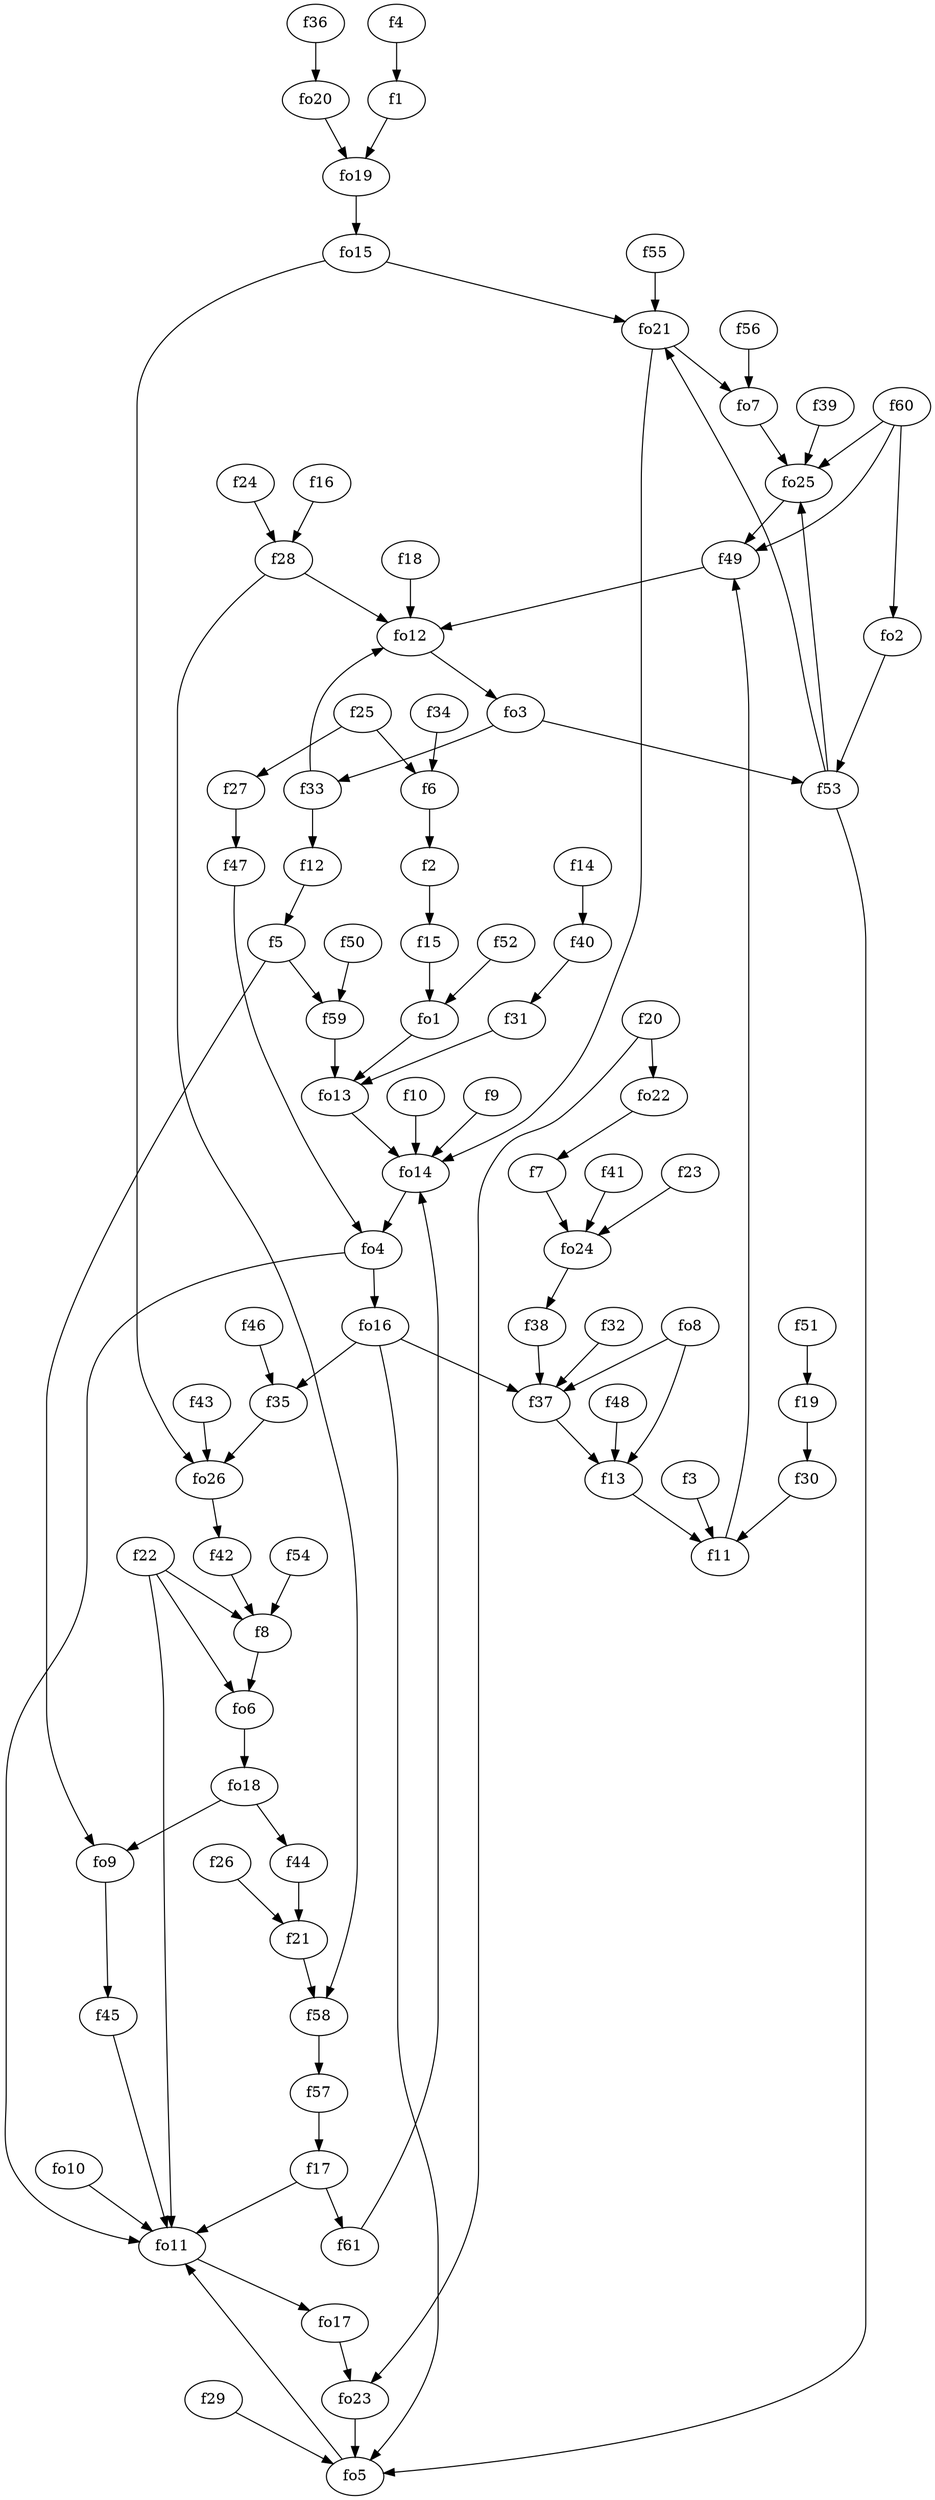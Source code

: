 strict digraph  {
f1;
f2;
f3;
f4;
f5;
f6;
f7;
f8;
f9;
f10;
f11;
f12;
f13;
f14;
f15;
f16;
f17;
f18;
f19;
f20;
f21;
f22;
f23;
f24;
f25;
f26;
f27;
f28;
f29;
f30;
f31;
f32;
f33;
f34;
f35;
f36;
f37;
f38;
f39;
f40;
f41;
f42;
f43;
f44;
f45;
f46;
f47;
f48;
f49;
f50;
f51;
f52;
f53;
f54;
f55;
f56;
f57;
f58;
f59;
f60;
f61;
fo1;
fo2;
fo3;
fo4;
fo5;
fo6;
fo7;
fo8;
fo9;
fo10;
fo11;
fo12;
fo13;
fo14;
fo15;
fo16;
fo17;
fo18;
fo19;
fo20;
fo21;
fo22;
fo23;
fo24;
fo25;
fo26;
f1 -> fo19  [weight=2];
f2 -> f15  [weight=2];
f3 -> f11  [weight=2];
f4 -> f1  [weight=2];
f5 -> f59  [weight=2];
f5 -> fo9  [weight=2];
f6 -> f2  [weight=2];
f7 -> fo24  [weight=2];
f8 -> fo6  [weight=2];
f9 -> fo14  [weight=2];
f10 -> fo14  [weight=2];
f11 -> f49  [weight=2];
f12 -> f5  [weight=2];
f13 -> f11  [weight=2];
f14 -> f40  [weight=2];
f15 -> fo1  [weight=2];
f16 -> f28  [weight=2];
f17 -> f61  [weight=2];
f17 -> fo11  [weight=2];
f18 -> fo12  [weight=2];
f19 -> f30  [weight=2];
f20 -> fo23  [weight=2];
f20 -> fo22  [weight=2];
f21 -> f58  [weight=2];
f22 -> fo11  [weight=2];
f22 -> fo6  [weight=2];
f22 -> f8  [weight=2];
f23 -> fo24  [weight=2];
f24 -> f28  [weight=2];
f25 -> f27  [weight=2];
f25 -> f6  [weight=2];
f26 -> f21  [weight=2];
f27 -> f47  [weight=2];
f28 -> fo12  [weight=2];
f28 -> f58  [weight=2];
f29 -> fo5  [weight=2];
f30 -> f11  [weight=2];
f31 -> fo13  [weight=2];
f32 -> f37  [weight=2];
f33 -> f12  [weight=2];
f33 -> fo12  [weight=2];
f34 -> f6  [weight=2];
f35 -> fo26  [weight=2];
f36 -> fo20  [weight=2];
f37 -> f13  [weight=2];
f38 -> f37  [weight=2];
f39 -> fo25  [weight=2];
f40 -> f31  [weight=2];
f41 -> fo24  [weight=2];
f42 -> f8  [weight=2];
f43 -> fo26  [weight=2];
f44 -> f21  [weight=2];
f45 -> fo11  [weight=2];
f46 -> f35  [weight=2];
f47 -> fo4  [weight=2];
f48 -> f13  [weight=2];
f49 -> fo12  [weight=2];
f50 -> f59  [weight=2];
f51 -> f19  [weight=2];
f52 -> fo1  [weight=2];
f53 -> fo21  [weight=2];
f53 -> fo5  [weight=2];
f53 -> fo25  [weight=2];
f54 -> f8  [weight=2];
f55 -> fo21  [weight=2];
f56 -> fo7  [weight=2];
f57 -> f17  [weight=2];
f58 -> f57  [weight=2];
f59 -> fo13  [weight=2];
f60 -> fo25  [weight=2];
f60 -> fo2  [weight=2];
f60 -> f49  [weight=2];
f61 -> fo14  [weight=2];
fo1 -> fo13  [weight=2];
fo2 -> f53  [weight=2];
fo3 -> f53  [weight=2];
fo3 -> f33  [weight=2];
fo4 -> fo16  [weight=2];
fo4 -> fo11  [weight=2];
fo5 -> fo11  [weight=2];
fo6 -> fo18  [weight=2];
fo7 -> fo25  [weight=2];
fo8 -> f13  [weight=2];
fo8 -> f37  [weight=2];
fo9 -> f45  [weight=2];
fo10 -> fo11  [weight=2];
fo11 -> fo17  [weight=2];
fo12 -> fo3  [weight=2];
fo13 -> fo14  [weight=2];
fo14 -> fo4  [weight=2];
fo15 -> fo21  [weight=2];
fo15 -> fo26  [weight=2];
fo16 -> f37  [weight=2];
fo16 -> f35  [weight=2];
fo16 -> fo5  [weight=2];
fo17 -> fo23  [weight=2];
fo18 -> f44  [weight=2];
fo18 -> fo9  [weight=2];
fo19 -> fo15  [weight=2];
fo20 -> fo19  [weight=2];
fo21 -> fo7  [weight=2];
fo21 -> fo14  [weight=2];
fo22 -> f7  [weight=2];
fo23 -> fo5  [weight=2];
fo24 -> f38  [weight=2];
fo25 -> f49  [weight=2];
fo26 -> f42  [weight=2];
}
